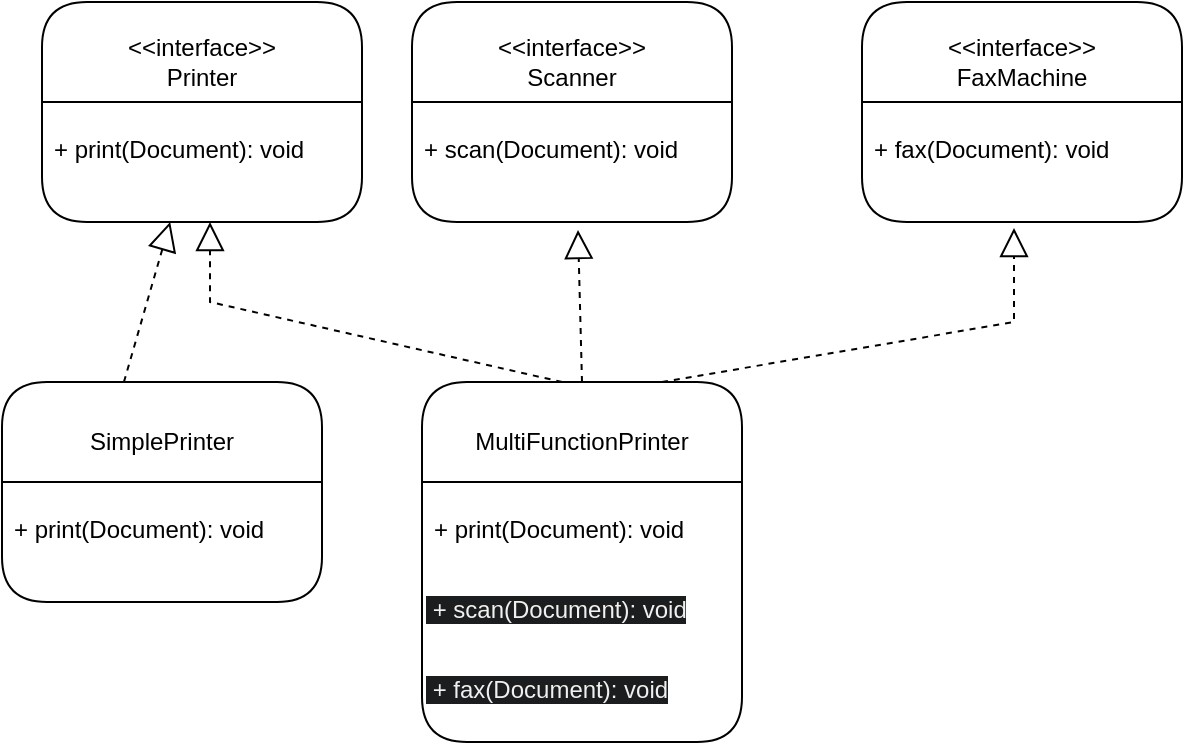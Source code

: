 <mxfile version="24.7.5">
  <diagram name="Page-1" id="mzPdov5mQqr1ldWxr_y5">
    <mxGraphModel dx="1098" dy="820" grid="1" gridSize="10" guides="1" tooltips="1" connect="1" arrows="1" fold="1" page="1" pageScale="1" pageWidth="850" pageHeight="1100" math="0" shadow="0">
      <root>
        <mxCell id="0" />
        <mxCell id="1" parent="0" />
        <mxCell id="WVWjnMO8Addkjiubj-CZ-2" value="&amp;lt;&amp;lt;interface&amp;gt;&amp;gt;&lt;div&gt;Printer&lt;/div&gt;" style="swimlane;fontStyle=0;childLayout=stackLayout;horizontal=1;startSize=50;fillColor=none;horizontalStack=0;resizeParent=1;resizeParentMax=0;resizeLast=0;collapsible=1;marginBottom=0;whiteSpace=wrap;html=1;rounded=1;perimeterSpacing=0;swimlaneLine=1;shadow=0;spacingTop=10;" parent="1" vertex="1">
          <mxGeometry x="160" y="120" width="160" height="110" as="geometry" />
        </mxCell>
        <mxCell id="WVWjnMO8Addkjiubj-CZ-3" value="+ print(Document): void" style="text;strokeColor=none;fillColor=none;align=left;verticalAlign=top;spacingLeft=4;spacingRight=4;overflow=hidden;rotatable=0;points=[[0,0.5],[1,0.5]];portConstraint=eastwest;whiteSpace=wrap;html=1;glass=1;rounded=1;perimeterSpacing=0;sketch=1;curveFitting=1;jiggle=2;swimlaneLine=1;shadow=0;spacingTop=10;" parent="WVWjnMO8Addkjiubj-CZ-2" vertex="1">
          <mxGeometry y="50" width="160" height="60" as="geometry" />
        </mxCell>
        <mxCell id="WVWjnMO8Addkjiubj-CZ-8" value="&amp;lt;&amp;lt;interface&amp;gt;&amp;gt;&lt;div&gt;Scanner&lt;/div&gt;" style="swimlane;fontStyle=0;childLayout=stackLayout;horizontal=1;startSize=50;fillColor=none;horizontalStack=0;resizeParent=1;resizeParentMax=0;resizeLast=0;collapsible=1;marginBottom=0;whiteSpace=wrap;html=1;rounded=1;perimeterSpacing=0;swimlaneLine=1;shadow=0;spacingTop=10;" parent="1" vertex="1">
          <mxGeometry x="345" y="120" width="160" height="110" as="geometry" />
        </mxCell>
        <mxCell id="WVWjnMO8Addkjiubj-CZ-9" value="+ scan(Document): void" style="text;strokeColor=none;fillColor=none;align=left;verticalAlign=top;spacingLeft=4;spacingRight=4;overflow=hidden;rotatable=0;points=[[0,0.5],[1,0.5]];portConstraint=eastwest;whiteSpace=wrap;html=1;glass=1;rounded=1;perimeterSpacing=0;sketch=1;curveFitting=1;jiggle=2;swimlaneLine=1;shadow=0;spacingTop=10;" parent="WVWjnMO8Addkjiubj-CZ-8" vertex="1">
          <mxGeometry y="50" width="160" height="60" as="geometry" />
        </mxCell>
        <mxCell id="WVWjnMO8Addkjiubj-CZ-14" value="&amp;lt;&amp;lt;interface&amp;gt;&amp;gt;&lt;div&gt;FaxMachine&lt;/div&gt;" style="swimlane;fontStyle=0;childLayout=stackLayout;horizontal=1;startSize=50;fillColor=none;horizontalStack=0;resizeParent=1;resizeParentMax=0;resizeLast=0;collapsible=1;marginBottom=0;whiteSpace=wrap;html=1;rounded=1;perimeterSpacing=0;swimlaneLine=1;shadow=0;spacingTop=10;" parent="1" vertex="1">
          <mxGeometry x="570" y="120" width="160" height="110" as="geometry" />
        </mxCell>
        <mxCell id="WVWjnMO8Addkjiubj-CZ-15" value="+ fax(Document): void" style="text;strokeColor=none;fillColor=none;align=left;verticalAlign=top;spacingLeft=4;spacingRight=4;overflow=hidden;rotatable=0;points=[[0,0.5],[1,0.5]];portConstraint=eastwest;whiteSpace=wrap;html=1;glass=1;rounded=1;perimeterSpacing=0;sketch=1;curveFitting=1;jiggle=2;swimlaneLine=1;shadow=0;spacingTop=10;" parent="WVWjnMO8Addkjiubj-CZ-14" vertex="1">
          <mxGeometry y="50" width="160" height="60" as="geometry" />
        </mxCell>
        <mxCell id="WVWjnMO8Addkjiubj-CZ-16" value="SimplePrinter" style="swimlane;fontStyle=0;childLayout=stackLayout;horizontal=1;startSize=50;fillColor=none;horizontalStack=0;resizeParent=1;resizeParentMax=0;resizeLast=0;collapsible=1;marginBottom=0;whiteSpace=wrap;html=1;rounded=1;perimeterSpacing=0;swimlaneLine=1;shadow=0;spacingTop=10;" parent="1" vertex="1">
          <mxGeometry x="140" y="310" width="160" height="110" as="geometry" />
        </mxCell>
        <mxCell id="WVWjnMO8Addkjiubj-CZ-17" value="+ print(Document): void" style="text;strokeColor=none;fillColor=none;align=left;verticalAlign=top;spacingLeft=4;spacingRight=4;overflow=hidden;rotatable=0;points=[[0,0.5],[1,0.5]];portConstraint=eastwest;whiteSpace=wrap;html=1;glass=1;rounded=1;perimeterSpacing=0;sketch=1;curveFitting=1;jiggle=2;swimlaneLine=1;shadow=0;spacingTop=10;" parent="WVWjnMO8Addkjiubj-CZ-16" vertex="1">
          <mxGeometry y="50" width="160" height="60" as="geometry" />
        </mxCell>
        <mxCell id="WVWjnMO8Addkjiubj-CZ-18" value="MultiFunctionPrinter" style="swimlane;fontStyle=0;childLayout=stackLayout;horizontal=1;startSize=50;fillColor=none;horizontalStack=0;resizeParent=1;resizeParentMax=0;resizeLast=0;collapsible=1;marginBottom=0;whiteSpace=wrap;html=1;rounded=1;perimeterSpacing=0;swimlaneLine=1;shadow=0;spacingTop=10;" parent="1" vertex="1">
          <mxGeometry x="350" y="310" width="160" height="180" as="geometry" />
        </mxCell>
        <mxCell id="WVWjnMO8Addkjiubj-CZ-19" value="+ print(Document): void" style="text;strokeColor=none;fillColor=none;align=left;verticalAlign=top;spacingLeft=4;spacingRight=4;overflow=hidden;rotatable=0;points=[[0,0.5],[1,0.5]];portConstraint=eastwest;whiteSpace=wrap;html=1;glass=1;rounded=1;perimeterSpacing=0;sketch=1;curveFitting=1;jiggle=2;swimlaneLine=1;shadow=0;spacingTop=10;" parent="WVWjnMO8Addkjiubj-CZ-18" vertex="1">
          <mxGeometry y="50" width="160" height="50" as="geometry" />
        </mxCell>
        <mxCell id="WVWjnMO8Addkjiubj-CZ-20" value="&lt;span style=&quot;color: rgb(240, 240, 240); font-family: Helvetica; font-size: 12px; font-style: normal; font-variant-ligatures: normal; font-variant-caps: normal; font-weight: 400; letter-spacing: normal; orphans: 2; text-align: left; text-indent: 0px; text-transform: none; widows: 2; word-spacing: 0px; -webkit-text-stroke-width: 0px; white-space: normal; background-color: rgb(27, 29, 30); text-decoration-thickness: initial; text-decoration-style: initial; text-decoration-color: initial; display: inline !important; float: none;&quot;&gt;&amp;nbsp;+ scan(Document): void&lt;/span&gt;" style="text;whiteSpace=wrap;html=1;" parent="WVWjnMO8Addkjiubj-CZ-18" vertex="1">
          <mxGeometry y="100" width="160" height="40" as="geometry" />
        </mxCell>
        <mxCell id="WVWjnMO8Addkjiubj-CZ-21" value="&lt;span style=&quot;color: rgb(240, 240, 240); font-family: Helvetica; font-size: 12px; font-style: normal; font-variant-ligatures: normal; font-variant-caps: normal; font-weight: 400; letter-spacing: normal; orphans: 2; text-align: left; text-indent: 0px; text-transform: none; widows: 2; word-spacing: 0px; -webkit-text-stroke-width: 0px; white-space: normal; background-color: rgb(27, 29, 30); text-decoration-thickness: initial; text-decoration-style: initial; text-decoration-color: initial; display: inline !important; float: none;&quot;&gt;&amp;nbsp;+ fax(Document): void&lt;/span&gt;" style="text;whiteSpace=wrap;html=1;" parent="WVWjnMO8Addkjiubj-CZ-18" vertex="1">
          <mxGeometry y="140" width="160" height="40" as="geometry" />
        </mxCell>
        <mxCell id="WVWjnMO8Addkjiubj-CZ-22" value="" style="endArrow=block;dashed=1;endFill=0;endSize=12;html=1;rounded=0;exitX=0.438;exitY=0;exitDx=0;exitDy=0;exitPerimeter=0;entryX=0.525;entryY=1;entryDx=0;entryDy=0;entryPerimeter=0;" parent="1" source="WVWjnMO8Addkjiubj-CZ-18" target="WVWjnMO8Addkjiubj-CZ-3" edge="1">
          <mxGeometry width="160" relative="1" as="geometry">
            <mxPoint x="230" y="270" as="sourcePoint" />
            <mxPoint x="390" y="270" as="targetPoint" />
            <Array as="points">
              <mxPoint x="244" y="270" />
            </Array>
          </mxGeometry>
        </mxCell>
        <mxCell id="WVWjnMO8Addkjiubj-CZ-24" value="" style="endArrow=block;dashed=1;endFill=0;endSize=12;html=1;rounded=0;exitX=0.5;exitY=0;exitDx=0;exitDy=0;entryX=0.519;entryY=1.067;entryDx=0;entryDy=0;entryPerimeter=0;" parent="1" source="WVWjnMO8Addkjiubj-CZ-18" target="WVWjnMO8Addkjiubj-CZ-9" edge="1">
          <mxGeometry width="160" relative="1" as="geometry">
            <mxPoint x="440" y="330" as="sourcePoint" />
            <mxPoint x="264" y="250" as="targetPoint" />
            <Array as="points">
              <mxPoint x="428" y="234" />
            </Array>
          </mxGeometry>
        </mxCell>
        <mxCell id="WVWjnMO8Addkjiubj-CZ-25" value="" style="endArrow=block;dashed=1;endFill=0;endSize=12;html=1;rounded=0;exitX=0.75;exitY=0;exitDx=0;exitDy=0;entryX=0.475;entryY=1.05;entryDx=0;entryDy=0;entryPerimeter=0;" parent="1" source="WVWjnMO8Addkjiubj-CZ-18" target="WVWjnMO8Addkjiubj-CZ-15" edge="1">
          <mxGeometry width="160" relative="1" as="geometry">
            <mxPoint x="450" y="340" as="sourcePoint" />
            <mxPoint x="274" y="260" as="targetPoint" />
            <Array as="points">
              <mxPoint x="646" y="280" />
            </Array>
          </mxGeometry>
        </mxCell>
        <mxCell id="WVWjnMO8Addkjiubj-CZ-27" value="" style="endArrow=block;dashed=1;endFill=0;endSize=12;html=1;rounded=0;exitX=0.381;exitY=0;exitDx=0;exitDy=0;exitPerimeter=0;" parent="1" source="WVWjnMO8Addkjiubj-CZ-16" target="WVWjnMO8Addkjiubj-CZ-2" edge="1">
          <mxGeometry width="160" relative="1" as="geometry">
            <mxPoint x="470" y="360" as="sourcePoint" />
            <mxPoint x="220" y="240" as="targetPoint" />
          </mxGeometry>
        </mxCell>
      </root>
    </mxGraphModel>
  </diagram>
</mxfile>
